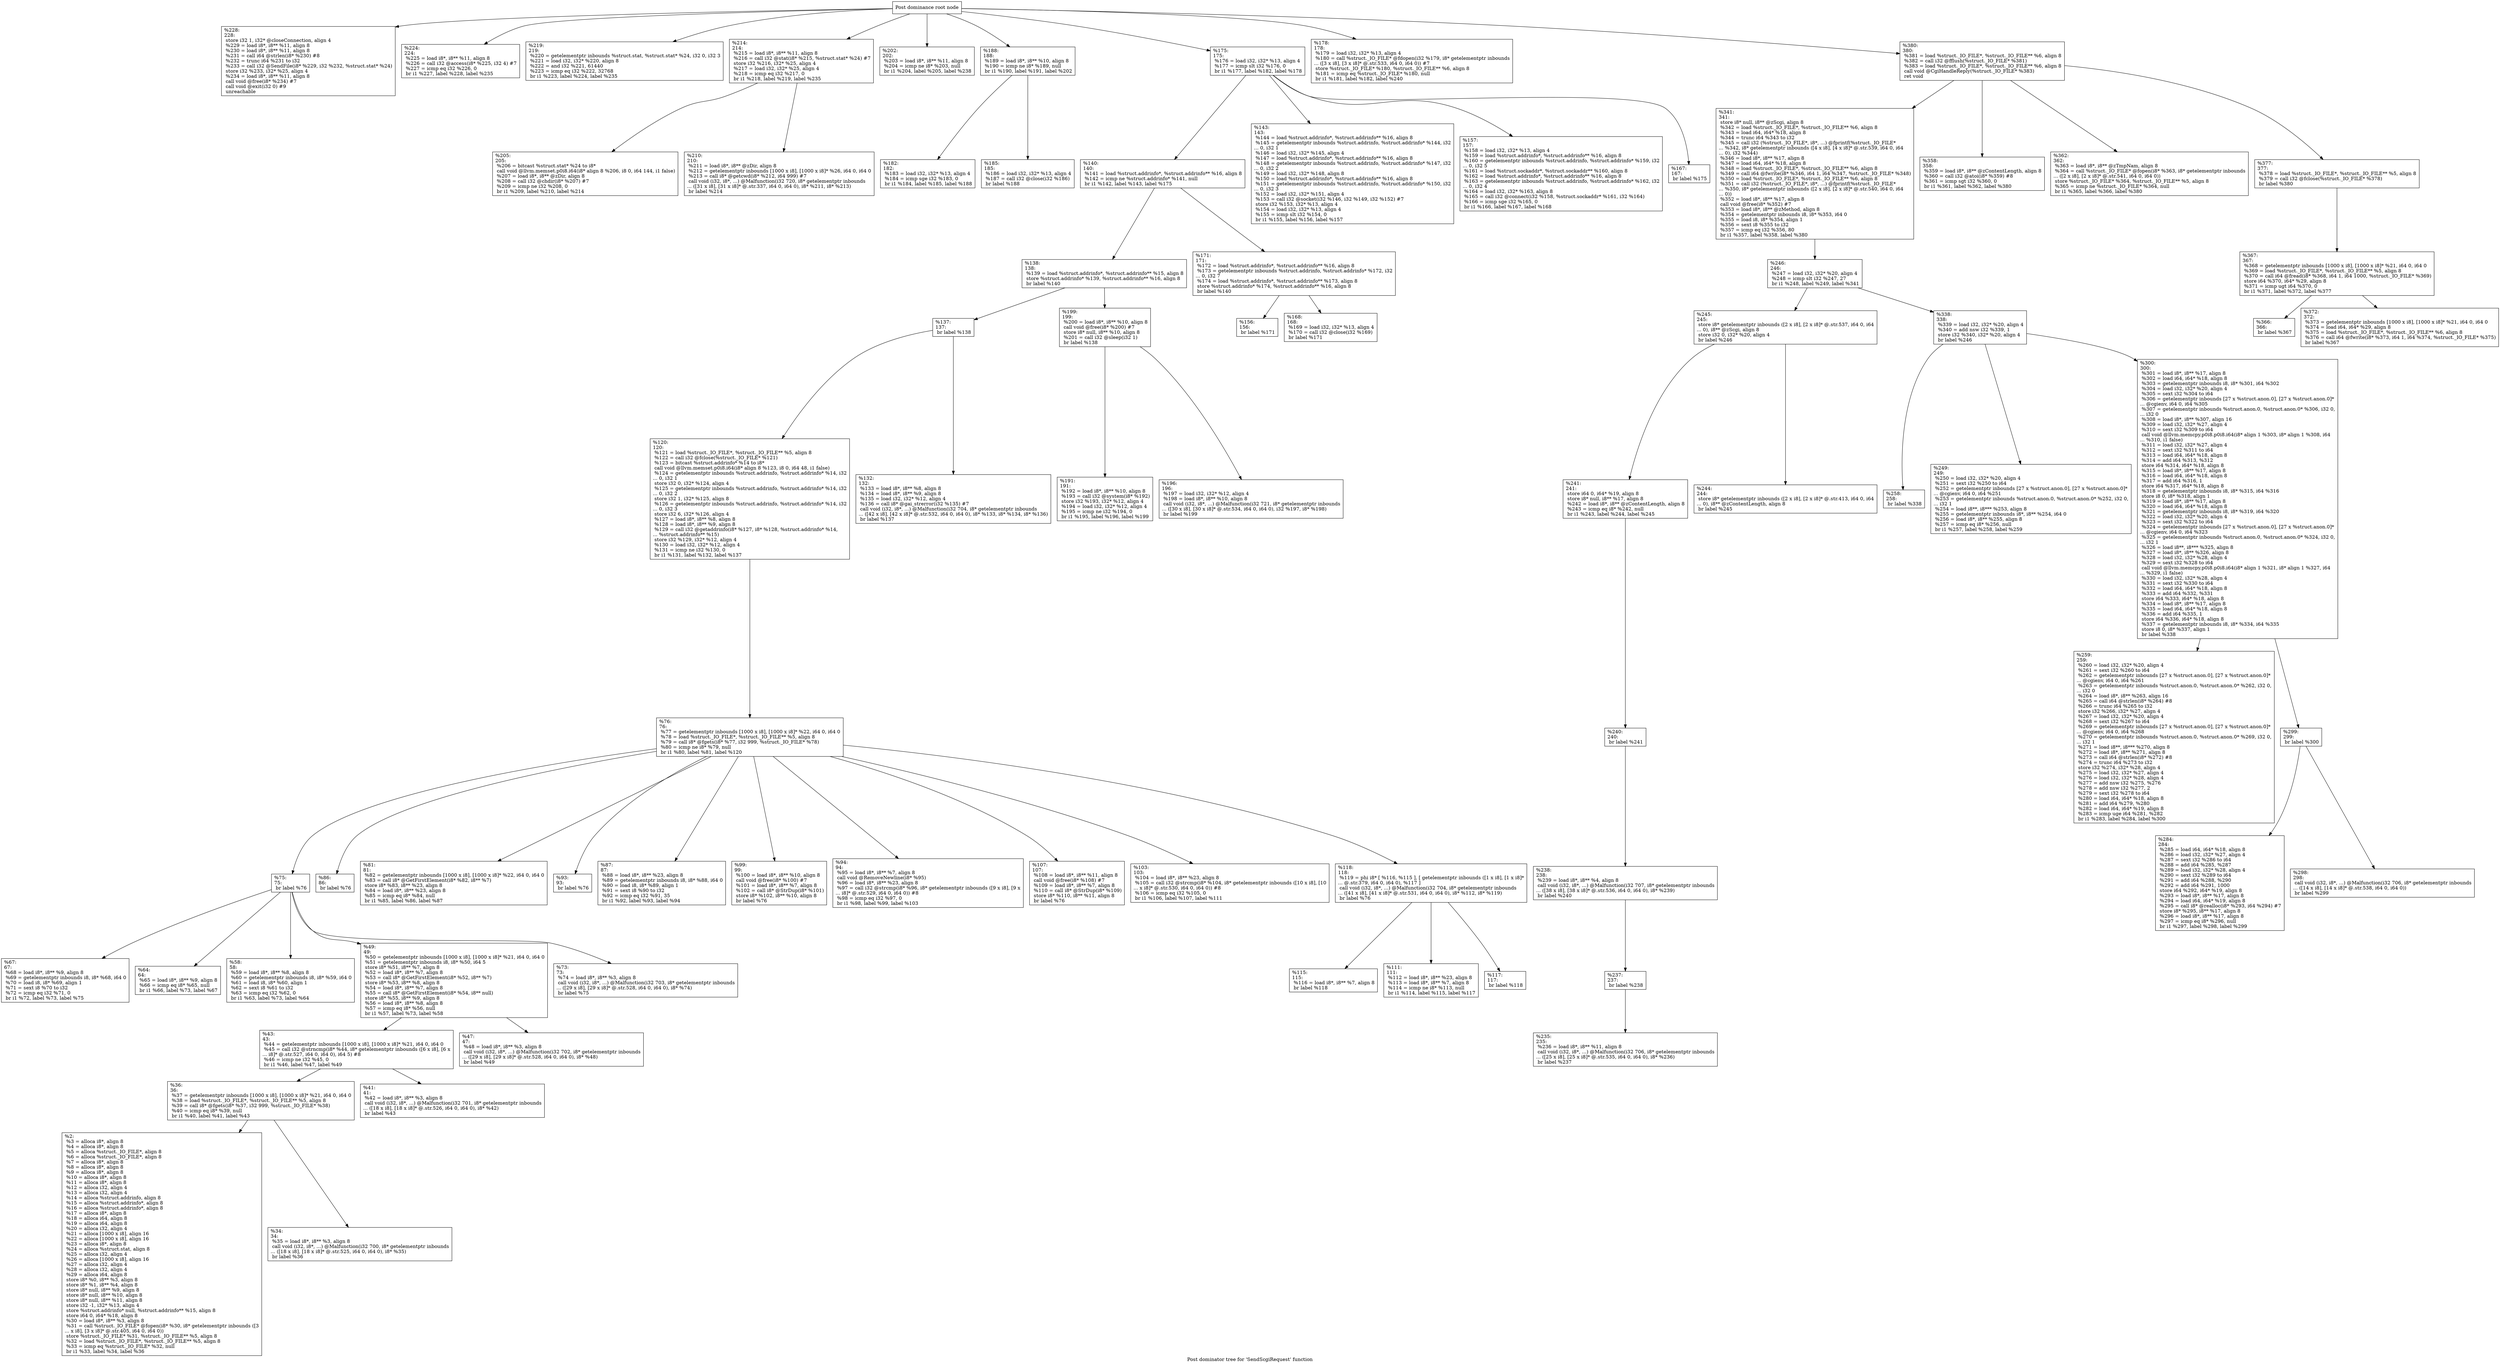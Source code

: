 digraph "Post dominator tree for 'SendScgiRequest' function" {
	label="Post dominator tree for 'SendScgiRequest' function";

	Node0x268bd00 [shape=record,label="{Post dominance root node}"];
	Node0x268bd00 -> Node0x26603c0;
	Node0x268bd00 -> Node0x2641010;
	Node0x268bd00 -> Node0x2659290;
	Node0x268bd00 -> Node0x26559d0;
	Node0x268bd00 -> Node0x269f850;
	Node0x268bd00 -> Node0x2691ae0;
	Node0x268bd00 -> Node0x2666720;
	Node0x268bd00 -> Node0x2646db0;
	Node0x268bd00 -> Node0x266c970;
	Node0x26603c0 [shape=record,label="{%228:\l228:                                              \l  store i32 1, i32* @closeConnection, align 4\l  %229 = load i8*, i8** %11, align 8\l  %230 = load i8*, i8** %11, align 8\l  %231 = call i64 @strlen(i8* %230) #8\l  %232 = trunc i64 %231 to i32\l  %233 = call i32 @SendFile(i8* %229, i32 %232, %struct.stat* %24)\l  store i32 %233, i32* %25, align 4\l  %234 = load i8*, i8** %11, align 8\l  call void @free(i8* %234) #7\l  call void @exit(i32 0) #9\l  unreachable\l}"];
	Node0x2641010 [shape=record,label="{%224:\l224:                                              \l  %225 = load i8*, i8** %11, align 8\l  %226 = call i32 @access(i8* %225, i32 4) #7\l  %227 = icmp eq i32 %226, 0\l  br i1 %227, label %228, label %235\l}"];
	Node0x2659290 [shape=record,label="{%219:\l219:                                              \l  %220 = getelementptr inbounds %struct.stat, %struct.stat* %24, i32 0, i32 3\l  %221 = load i32, i32* %220, align 8\l  %222 = and i32 %221, 61440\l  %223 = icmp eq i32 %222, 32768\l  br i1 %223, label %224, label %235\l}"];
	Node0x26559d0 [shape=record,label="{%214:\l214:                                              \l  %215 = load i8*, i8** %11, align 8\l  %216 = call i32 @stat(i8* %215, %struct.stat* %24) #7\l  store i32 %216, i32* %25, align 4\l  %217 = load i32, i32* %25, align 4\l  %218 = icmp eq i32 %217, 0\l  br i1 %218, label %219, label %235\l}"];
	Node0x26559d0 -> Node0x2685710;
	Node0x26559d0 -> Node0x2652140;
	Node0x2685710 [shape=record,label="{%205:\l205:                                              \l  %206 = bitcast %struct.stat* %24 to i8*\l  call void @llvm.memset.p0i8.i64(i8* align 8 %206, i8 0, i64 144, i1 false)\l  %207 = load i8*, i8** @zDir, align 8\l  %208 = call i32 @chdir(i8* %207) #7\l  %209 = icmp ne i32 %208, 0\l  br i1 %209, label %210, label %214\l}"];
	Node0x2652140 [shape=record,label="{%210:\l210:                                              \l  %211 = load i8*, i8** @zDir, align 8\l  %212 = getelementptr inbounds [1000 x i8], [1000 x i8]* %26, i64 0, i64 0\l  %213 = call i8* @getcwd(i8* %212, i64 999) #7\l  call void (i32, i8*, ...) @Malfunction(i32 720, i8* getelementptr inbounds\l... ([31 x i8], [31 x i8]* @.str.337, i64 0, i64 0), i8* %211, i8* %213)\l  br label %214\l}"];
	Node0x269f850 [shape=record,label="{%202:\l202:                                              \l  %203 = load i8*, i8** %11, align 8\l  %204 = icmp ne i8* %203, null\l  br i1 %204, label %205, label %238\l}"];
	Node0x2691ae0 [shape=record,label="{%188:\l188:                                              \l  %189 = load i8*, i8** %10, align 8\l  %190 = icmp ne i8* %189, null\l  br i1 %190, label %191, label %202\l}"];
	Node0x2691ae0 -> Node0x267fa00;
	Node0x2691ae0 -> Node0x2639340;
	Node0x267fa00 [shape=record,label="{%182:\l182:                                              \l  %183 = load i32, i32* %13, align 4\l  %184 = icmp sge i32 %183, 0\l  br i1 %184, label %185, label %188\l}"];
	Node0x2639340 [shape=record,label="{%185:\l185:                                              \l  %186 = load i32, i32* %13, align 4\l  %187 = call i32 @close(i32 %186)\l  br label %188\l}"];
	Node0x2666720 [shape=record,label="{%175:\l175:                                              \l  %176 = load i32, i32* %13, align 4\l  %177 = icmp slt i32 %176, 0\l  br i1 %177, label %182, label %178\l}"];
	Node0x2666720 -> Node0x266c4d0;
	Node0x2666720 -> Node0x2655740;
	Node0x2666720 -> Node0x2689dc0;
	Node0x2666720 -> Node0x2663260;
	Node0x266c4d0 [shape=record,label="{%140:\l140:                                              \l  %141 = load %struct.addrinfo*, %struct.addrinfo** %16, align 8\l  %142 = icmp ne %struct.addrinfo* %141, null\l  br i1 %142, label %143, label %175\l}"];
	Node0x266c4d0 -> Node0x26af300;
	Node0x266c4d0 -> Node0x268f8d0;
	Node0x26af300 [shape=record,label="{%138:\l138:                                              \l  %139 = load %struct.addrinfo*, %struct.addrinfo** %15, align 8\l  store %struct.addrinfo* %139, %struct.addrinfo** %16, align 8\l  br label %140\l}"];
	Node0x26af300 -> Node0x266cd50;
	Node0x26af300 -> Node0x2692230;
	Node0x266cd50 [shape=record,label="{%137:\l137:                                              \l  br label %138\l}"];
	Node0x266cd50 -> Node0x2698540;
	Node0x266cd50 -> Node0x2682210;
	Node0x2698540 [shape=record,label="{%120:\l120:                                              \l  %121 = load %struct._IO_FILE*, %struct._IO_FILE** %5, align 8\l  %122 = call i32 @fclose(%struct._IO_FILE* %121)\l  %123 = bitcast %struct.addrinfo* %14 to i8*\l  call void @llvm.memset.p0i8.i64(i8* align 8 %123, i8 0, i64 48, i1 false)\l  %124 = getelementptr inbounds %struct.addrinfo, %struct.addrinfo* %14, i32\l... 0, i32 1\l  store i32 0, i32* %124, align 4\l  %125 = getelementptr inbounds %struct.addrinfo, %struct.addrinfo* %14, i32\l... 0, i32 2\l  store i32 1, i32* %125, align 8\l  %126 = getelementptr inbounds %struct.addrinfo, %struct.addrinfo* %14, i32\l... 0, i32 3\l  store i32 6, i32* %126, align 4\l  %127 = load i8*, i8** %8, align 8\l  %128 = load i8*, i8** %9, align 8\l  %129 = call i32 @getaddrinfo(i8* %127, i8* %128, %struct.addrinfo* %14,\l... %struct.addrinfo** %15)\l  store i32 %129, i32* %12, align 4\l  %130 = load i32, i32* %12, align 4\l  %131 = icmp ne i32 %130, 0\l  br i1 %131, label %132, label %137\l}"];
	Node0x2698540 -> Node0x26d9340;
	Node0x26d9340 [shape=record,label="{%76:\l76:                                               \l  %77 = getelementptr inbounds [1000 x i8], [1000 x i8]* %22, i64 0, i64 0\l  %78 = load %struct._IO_FILE*, %struct._IO_FILE** %5, align 8\l  %79 = call i8* @fgets(i8* %77, i32 999, %struct._IO_FILE* %78)\l  %80 = icmp ne i8* %79, null\l  br i1 %80, label %81, label %120\l}"];
	Node0x26d9340 -> Node0x26906c0;
	Node0x26d9340 -> Node0x26db180;
	Node0x26d9340 -> Node0x25fa140;
	Node0x26d9340 -> Node0x2684d50;
	Node0x26d9340 -> Node0x2668310;
	Node0x26d9340 -> Node0x26a1e90;
	Node0x26d9340 -> Node0x26deb40;
	Node0x26d9340 -> Node0x26cd850;
	Node0x26d9340 -> Node0x26629a0;
	Node0x26d9340 -> Node0x265fb50;
	Node0x26906c0 [shape=record,label="{%75:\l75:                                               \l  br label %76\l}"];
	Node0x26906c0 -> Node0x26e3530;
	Node0x26906c0 -> Node0x2648070;
	Node0x26906c0 -> Node0x26a01f0;
	Node0x26906c0 -> Node0x264f130;
	Node0x26906c0 -> Node0x269e9c0;
	Node0x26e3530 [shape=record,label="{%67:\l67:                                               \l  %68 = load i8*, i8** %9, align 8\l  %69 = getelementptr inbounds i8, i8* %68, i64 0\l  %70 = load i8, i8* %69, align 1\l  %71 = sext i8 %70 to i32\l  %72 = icmp eq i32 %71, 0\l  br i1 %72, label %73, label %75\l}"];
	Node0x2648070 [shape=record,label="{%64:\l64:                                               \l  %65 = load i8*, i8** %9, align 8\l  %66 = icmp eq i8* %65, null\l  br i1 %66, label %73, label %67\l}"];
	Node0x26a01f0 [shape=record,label="{%58:\l58:                                               \l  %59 = load i8*, i8** %8, align 8\l  %60 = getelementptr inbounds i8, i8* %59, i64 0\l  %61 = load i8, i8* %60, align 1\l  %62 = sext i8 %61 to i32\l  %63 = icmp eq i32 %62, 0\l  br i1 %63, label %73, label %64\l}"];
	Node0x264f130 [shape=record,label="{%49:\l49:                                               \l  %50 = getelementptr inbounds [1000 x i8], [1000 x i8]* %21, i64 0, i64 0\l  %51 = getelementptr inbounds i8, i8* %50, i64 5\l  store i8* %51, i8** %7, align 8\l  %52 = load i8*, i8** %7, align 8\l  %53 = call i8* @GetFirstElement(i8* %52, i8** %7)\l  store i8* %53, i8** %8, align 8\l  %54 = load i8*, i8** %7, align 8\l  %55 = call i8* @GetFirstElement(i8* %54, i8** null)\l  store i8* %55, i8** %9, align 8\l  %56 = load i8*, i8** %8, align 8\l  %57 = icmp eq i8* %56, null\l  br i1 %57, label %73, label %58\l}"];
	Node0x264f130 -> Node0x2683200;
	Node0x264f130 -> Node0x26ad6e0;
	Node0x2683200 [shape=record,label="{%43:\l43:                                               \l  %44 = getelementptr inbounds [1000 x i8], [1000 x i8]* %21, i64 0, i64 0\l  %45 = call i32 @strncmp(i8* %44, i8* getelementptr inbounds ([6 x i8], [6 x\l... i8]* @.str.527, i64 0, i64 0), i64 5) #8\l  %46 = icmp ne i32 %45, 0\l  br i1 %46, label %47, label %49\l}"];
	Node0x2683200 -> Node0x264eb00;
	Node0x2683200 -> Node0x2684f30;
	Node0x264eb00 [shape=record,label="{%36:\l36:                                               \l  %37 = getelementptr inbounds [1000 x i8], [1000 x i8]* %21, i64 0, i64 0\l  %38 = load %struct._IO_FILE*, %struct._IO_FILE** %5, align 8\l  %39 = call i8* @fgets(i8* %37, i32 999, %struct._IO_FILE* %38)\l  %40 = icmp eq i8* %39, null\l  br i1 %40, label %41, label %43\l}"];
	Node0x264eb00 -> Node0x26c9e00;
	Node0x264eb00 -> Node0x266f570;
	Node0x26c9e00 [shape=record,label="{%2:\l  %3 = alloca i8*, align 8\l  %4 = alloca i8*, align 8\l  %5 = alloca %struct._IO_FILE*, align 8\l  %6 = alloca %struct._IO_FILE*, align 8\l  %7 = alloca i8*, align 8\l  %8 = alloca i8*, align 8\l  %9 = alloca i8*, align 8\l  %10 = alloca i8*, align 8\l  %11 = alloca i8*, align 8\l  %12 = alloca i32, align 4\l  %13 = alloca i32, align 4\l  %14 = alloca %struct.addrinfo, align 8\l  %15 = alloca %struct.addrinfo*, align 8\l  %16 = alloca %struct.addrinfo*, align 8\l  %17 = alloca i8*, align 8\l  %18 = alloca i64, align 8\l  %19 = alloca i64, align 8\l  %20 = alloca i32, align 4\l  %21 = alloca [1000 x i8], align 16\l  %22 = alloca [1000 x i8], align 16\l  %23 = alloca i8*, align 8\l  %24 = alloca %struct.stat, align 8\l  %25 = alloca i32, align 4\l  %26 = alloca [1000 x i8], align 16\l  %27 = alloca i32, align 4\l  %28 = alloca i32, align 4\l  %29 = alloca i64, align 8\l  store i8* %0, i8** %3, align 8\l  store i8* %1, i8** %4, align 8\l  store i8* null, i8** %9, align 8\l  store i8* null, i8** %10, align 8\l  store i8* null, i8** %11, align 8\l  store i32 -1, i32* %13, align 4\l  store %struct.addrinfo* null, %struct.addrinfo** %15, align 8\l  store i64 0, i64* %18, align 8\l  %30 = load i8*, i8** %3, align 8\l  %31 = call %struct._IO_FILE* @fopen(i8* %30, i8* getelementptr inbounds ([3\l... x i8], [3 x i8]* @.str.405, i64 0, i64 0))\l  store %struct._IO_FILE* %31, %struct._IO_FILE** %5, align 8\l  %32 = load %struct._IO_FILE*, %struct._IO_FILE** %5, align 8\l  %33 = icmp eq %struct._IO_FILE* %32, null\l  br i1 %33, label %34, label %36\l}"];
	Node0x266f570 [shape=record,label="{%34:\l34:                                               \l  %35 = load i8*, i8** %3, align 8\l  call void (i32, i8*, ...) @Malfunction(i32 700, i8* getelementptr inbounds\l... ([18 x i8], [18 x i8]* @.str.525, i64 0, i64 0), i8* %35)\l  br label %36\l}"];
	Node0x2684f30 [shape=record,label="{%41:\l41:                                               \l  %42 = load i8*, i8** %3, align 8\l  call void (i32, i8*, ...) @Malfunction(i32 701, i8* getelementptr inbounds\l... ([18 x i8], [18 x i8]* @.str.526, i64 0, i64 0), i8* %42)\l  br label %43\l}"];
	Node0x26ad6e0 [shape=record,label="{%47:\l47:                                               \l  %48 = load i8*, i8** %3, align 8\l  call void (i32, i8*, ...) @Malfunction(i32 702, i8* getelementptr inbounds\l... ([29 x i8], [29 x i8]* @.str.528, i64 0, i64 0), i8* %48)\l  br label %49\l}"];
	Node0x269e9c0 [shape=record,label="{%73:\l73:                                               \l  %74 = load i8*, i8** %3, align 8\l  call void (i32, i8*, ...) @Malfunction(i32 703, i8* getelementptr inbounds\l... ([29 x i8], [29 x i8]* @.str.528, i64 0, i64 0), i8* %74)\l  br label %75\l}"];
	Node0x26db180 [shape=record,label="{%86:\l86:                                               \l  br label %76\l}"];
	Node0x25fa140 [shape=record,label="{%81:\l81:                                               \l  %82 = getelementptr inbounds [1000 x i8], [1000 x i8]* %22, i64 0, i64 0\l  %83 = call i8* @GetFirstElement(i8* %82, i8** %7)\l  store i8* %83, i8** %23, align 8\l  %84 = load i8*, i8** %23, align 8\l  %85 = icmp eq i8* %84, null\l  br i1 %85, label %86, label %87\l}"];
	Node0x2684d50 [shape=record,label="{%93:\l93:                                               \l  br label %76\l}"];
	Node0x2668310 [shape=record,label="{%87:\l87:                                               \l  %88 = load i8*, i8** %23, align 8\l  %89 = getelementptr inbounds i8, i8* %88, i64 0\l  %90 = load i8, i8* %89, align 1\l  %91 = sext i8 %90 to i32\l  %92 = icmp eq i32 %91, 35\l  br i1 %92, label %93, label %94\l}"];
	Node0x26a1e90 [shape=record,label="{%99:\l99:                                               \l  %100 = load i8*, i8** %10, align 8\l  call void @free(i8* %100) #7\l  %101 = load i8*, i8** %7, align 8\l  %102 = call i8* @StrDup(i8* %101)\l  store i8* %102, i8** %10, align 8\l  br label %76\l}"];
	Node0x26deb40 [shape=record,label="{%94:\l94:                                               \l  %95 = load i8*, i8** %7, align 8\l  call void @RemoveNewline(i8* %95)\l  %96 = load i8*, i8** %23, align 8\l  %97 = call i32 @strcmp(i8* %96, i8* getelementptr inbounds ([9 x i8], [9 x\l... i8]* @.str.529, i64 0, i64 0)) #8\l  %98 = icmp eq i32 %97, 0\l  br i1 %98, label %99, label %103\l}"];
	Node0x26cd850 [shape=record,label="{%107:\l107:                                              \l  %108 = load i8*, i8** %11, align 8\l  call void @free(i8* %108) #7\l  %109 = load i8*, i8** %7, align 8\l  %110 = call i8* @StrDup(i8* %109)\l  store i8* %110, i8** %11, align 8\l  br label %76\l}"];
	Node0x26629a0 [shape=record,label="{%103:\l103:                                              \l  %104 = load i8*, i8** %23, align 8\l  %105 = call i32 @strcmp(i8* %104, i8* getelementptr inbounds ([10 x i8], [10\l... x i8]* @.str.530, i64 0, i64 0)) #8\l  %106 = icmp eq i32 %105, 0\l  br i1 %106, label %107, label %111\l}"];
	Node0x265fb50 [shape=record,label="{%118:\l118:                                              \l  %119 = phi i8* [ %116, %115 ], [ getelementptr inbounds ([1 x i8], [1 x i8]*\l... @.str.379, i64 0, i64 0), %117 ]\l  call void (i32, i8*, ...) @Malfunction(i32 704, i8* getelementptr inbounds\l... ([41 x i8], [41 x i8]* @.str.531, i64 0, i64 0), i8* %112, i8* %119)\l  br label %76\l}"];
	Node0x265fb50 -> Node0x2644760;
	Node0x265fb50 -> Node0x2684a20;
	Node0x265fb50 -> Node0x2648390;
	Node0x2644760 [shape=record,label="{%115:\l115:                                              \l  %116 = load i8*, i8** %7, align 8\l  br label %118\l}"];
	Node0x2684a20 [shape=record,label="{%111:\l111:                                              \l  %112 = load i8*, i8** %23, align 8\l  %113 = load i8*, i8** %7, align 8\l  %114 = icmp ne i8* %113, null\l  br i1 %114, label %115, label %117\l}"];
	Node0x2648390 [shape=record,label="{%117:\l117:                                              \l  br label %118\l}"];
	Node0x2682210 [shape=record,label="{%132:\l132:                                              \l  %133 = load i8*, i8** %8, align 8\l  %134 = load i8*, i8** %9, align 8\l  %135 = load i32, i32* %12, align 4\l  %136 = call i8* @gai_strerror(i32 %135) #7\l  call void (i32, i8*, ...) @Malfunction(i32 704, i8* getelementptr inbounds\l... ([42 x i8], [42 x i8]* @.str.532, i64 0, i64 0), i8* %133, i8* %134, i8* %136)\l  br label %137\l}"];
	Node0x2692230 [shape=record,label="{%199:\l199:                                              \l  %200 = load i8*, i8** %10, align 8\l  call void @free(i8* %200) #7\l  store i8* null, i8** %10, align 8\l  %201 = call i32 @sleep(i32 1)\l  br label %138\l}"];
	Node0x2692230 -> Node0x26a7b00;
	Node0x2692230 -> Node0x26903d0;
	Node0x26a7b00 [shape=record,label="{%191:\l191:                                              \l  %192 = load i8*, i8** %10, align 8\l  %193 = call i32 @system(i8* %192)\l  store i32 %193, i32* %12, align 4\l  %194 = load i32, i32* %12, align 4\l  %195 = icmp ne i32 %194, 0\l  br i1 %195, label %196, label %199\l}"];
	Node0x26903d0 [shape=record,label="{%196:\l196:                                              \l  %197 = load i32, i32* %12, align 4\l  %198 = load i8*, i8** %10, align 8\l  call void (i32, i8*, ...) @Malfunction(i32 721, i8* getelementptr inbounds\l... ([30 x i8], [30 x i8]* @.str.534, i64 0, i64 0), i32 %197, i8* %198)\l  br label %199\l}"];
	Node0x268f8d0 [shape=record,label="{%171:\l171:                                              \l  %172 = load %struct.addrinfo*, %struct.addrinfo** %16, align 8\l  %173 = getelementptr inbounds %struct.addrinfo, %struct.addrinfo* %172, i32\l... 0, i32 7\l  %174 = load %struct.addrinfo*, %struct.addrinfo** %173, align 8\l  store %struct.addrinfo* %174, %struct.addrinfo** %16, align 8\l  br label %140\l}"];
	Node0x268f8d0 -> Node0x2675d40;
	Node0x268f8d0 -> Node0x2684580;
	Node0x2675d40 [shape=record,label="{%156:\l156:                                              \l  br label %171\l}"];
	Node0x2684580 [shape=record,label="{%168:\l168:                                              \l  %169 = load i32, i32* %13, align 4\l  %170 = call i32 @close(i32 %169)\l  br label %171\l}"];
	Node0x2655740 [shape=record,label="{%143:\l143:                                              \l  %144 = load %struct.addrinfo*, %struct.addrinfo** %16, align 8\l  %145 = getelementptr inbounds %struct.addrinfo, %struct.addrinfo* %144, i32\l... 0, i32 1\l  %146 = load i32, i32* %145, align 4\l  %147 = load %struct.addrinfo*, %struct.addrinfo** %16, align 8\l  %148 = getelementptr inbounds %struct.addrinfo, %struct.addrinfo* %147, i32\l... 0, i32 2\l  %149 = load i32, i32* %148, align 8\l  %150 = load %struct.addrinfo*, %struct.addrinfo** %16, align 8\l  %151 = getelementptr inbounds %struct.addrinfo, %struct.addrinfo* %150, i32\l... 0, i32 3\l  %152 = load i32, i32* %151, align 4\l  %153 = call i32 @socket(i32 %146, i32 %149, i32 %152) #7\l  store i32 %153, i32* %13, align 4\l  %154 = load i32, i32* %13, align 4\l  %155 = icmp slt i32 %154, 0\l  br i1 %155, label %156, label %157\l}"];
	Node0x2689dc0 [shape=record,label="{%157:\l157:                                              \l  %158 = load i32, i32* %13, align 4\l  %159 = load %struct.addrinfo*, %struct.addrinfo** %16, align 8\l  %160 = getelementptr inbounds %struct.addrinfo, %struct.addrinfo* %159, i32\l... 0, i32 5\l  %161 = load %struct.sockaddr*, %struct.sockaddr** %160, align 8\l  %162 = load %struct.addrinfo*, %struct.addrinfo** %16, align 8\l  %163 = getelementptr inbounds %struct.addrinfo, %struct.addrinfo* %162, i32\l... 0, i32 4\l  %164 = load i32, i32* %163, align 8\l  %165 = call i32 @connect(i32 %158, %struct.sockaddr* %161, i32 %164)\l  %166 = icmp sge i32 %165, 0\l  br i1 %166, label %167, label %168\l}"];
	Node0x2663260 [shape=record,label="{%167:\l167:                                              \l  br label %175\l}"];
	Node0x2646db0 [shape=record,label="{%178:\l178:                                              \l  %179 = load i32, i32* %13, align 4\l  %180 = call %struct._IO_FILE* @fdopen(i32 %179, i8* getelementptr inbounds\l... ([3 x i8], [3 x i8]* @.str.533, i64 0, i64 0)) #7\l  store %struct._IO_FILE* %180, %struct._IO_FILE** %6, align 8\l  %181 = icmp eq %struct._IO_FILE* %180, null\l  br i1 %181, label %182, label %240\l}"];
	Node0x266c970 [shape=record,label="{%380:\l380:                                              \l  %381 = load %struct._IO_FILE*, %struct._IO_FILE** %6, align 8\l  %382 = call i32 @fflush(%struct._IO_FILE* %381)\l  %383 = load %struct._IO_FILE*, %struct._IO_FILE** %6, align 8\l  call void @CgiHandleReply(%struct._IO_FILE* %383)\l  ret void\l}"];
	Node0x266c970 -> Node0x26744d0;
	Node0x266c970 -> Node0x2685080;
	Node0x266c970 -> Node0x2647730;
	Node0x266c970 -> Node0x26a1450;
	Node0x26744d0 [shape=record,label="{%341:\l341:                                              \l  store i8* null, i8** @zScgi, align 8\l  %342 = load %struct._IO_FILE*, %struct._IO_FILE** %6, align 8\l  %343 = load i64, i64* %18, align 8\l  %344 = trunc i64 %343 to i32\l  %345 = call i32 (%struct._IO_FILE*, i8*, ...) @fprintf(%struct._IO_FILE*\l... %342, i8* getelementptr inbounds ([4 x i8], [4 x i8]* @.str.539, i64 0, i64\l... 0), i32 %344)\l  %346 = load i8*, i8** %17, align 8\l  %347 = load i64, i64* %18, align 8\l  %348 = load %struct._IO_FILE*, %struct._IO_FILE** %6, align 8\l  %349 = call i64 @fwrite(i8* %346, i64 1, i64 %347, %struct._IO_FILE* %348)\l  %350 = load %struct._IO_FILE*, %struct._IO_FILE** %6, align 8\l  %351 = call i32 (%struct._IO_FILE*, i8*, ...) @fprintf(%struct._IO_FILE*\l... %350, i8* getelementptr inbounds ([2 x i8], [2 x i8]* @.str.540, i64 0, i64\l... 0))\l  %352 = load i8*, i8** %17, align 8\l  call void @free(i8* %352) #7\l  %353 = load i8*, i8** @zMethod, align 8\l  %354 = getelementptr inbounds i8, i8* %353, i64 0\l  %355 = load i8, i8* %354, align 1\l  %356 = sext i8 %355 to i32\l  %357 = icmp eq i32 %356, 80\l  br i1 %357, label %358, label %380\l}"];
	Node0x26744d0 -> Node0x266cb80;
	Node0x266cb80 [shape=record,label="{%246:\l246:                                              \l  %247 = load i32, i32* %20, align 4\l  %248 = icmp slt i32 %247, 27\l  br i1 %248, label %249, label %341\l}"];
	Node0x266cb80 -> Node0x26c4410;
	Node0x266cb80 -> Node0x2676a10;
	Node0x26c4410 [shape=record,label="{%245:\l245:                                              \l  store i8* getelementptr inbounds ([2 x i8], [2 x i8]* @.str.537, i64 0, i64\l... 0), i8** @zScgi, align 8\l  store i32 0, i32* %20, align 4\l  br label %246\l}"];
	Node0x26c4410 -> Node0x2641400;
	Node0x26c4410 -> Node0x266f2d0;
	Node0x2641400 [shape=record,label="{%241:\l241:                                              \l  store i64 0, i64* %19, align 8\l  store i8* null, i8** %17, align 8\l  %242 = load i8*, i8** @zContentLength, align 8\l  %243 = icmp eq i8* %242, null\l  br i1 %243, label %244, label %245\l}"];
	Node0x2641400 -> Node0x26c6410;
	Node0x26c6410 [shape=record,label="{%240:\l240:                                              \l  br label %241\l}"];
	Node0x26c6410 -> Node0x262a9f0;
	Node0x262a9f0 [shape=record,label="{%238:\l238:                                              \l  %239 = load i8*, i8** %4, align 8\l  call void (i32, i8*, ...) @Malfunction(i32 707, i8* getelementptr inbounds\l... ([38 x i8], [38 x i8]* @.str.536, i64 0, i64 0), i8* %239)\l  br label %240\l}"];
	Node0x262a9f0 -> Node0x2667d90;
	Node0x2667d90 [shape=record,label="{%237:\l237:                                              \l  br label %238\l}"];
	Node0x2667d90 -> Node0x26e75a0;
	Node0x26e75a0 [shape=record,label="{%235:\l235:                                              \l  %236 = load i8*, i8** %11, align 8\l  call void (i32, i8*, ...) @Malfunction(i32 706, i8* getelementptr inbounds\l... ([25 x i8], [25 x i8]* @.str.535, i64 0, i64 0), i8* %236)\l  br label %237\l}"];
	Node0x266f2d0 [shape=record,label="{%244:\l244:                                              \l  store i8* getelementptr inbounds ([2 x i8], [2 x i8]* @.str.413, i64 0, i64\l... 0), i8** @zContentLength, align 8\l  br label %245\l}"];
	Node0x2676a10 [shape=record,label="{%338:\l338:                                              \l  %339 = load i32, i32* %20, align 4\l  %340 = add nsw i32 %339, 1\l  store i32 %340, i32* %20, align 4\l  br label %246\l}"];
	Node0x2676a10 -> Node0x26459c0;
	Node0x2676a10 -> Node0x2647a40;
	Node0x2676a10 -> Node0x26aa350;
	Node0x26459c0 [shape=record,label="{%258:\l258:                                              \l  br label %338\l}"];
	Node0x2647a40 [shape=record,label="{%249:\l249:                                              \l  %250 = load i32, i32* %20, align 4\l  %251 = sext i32 %250 to i64\l  %252 = getelementptr inbounds [27 x %struct.anon.0], [27 x %struct.anon.0]*\l... @cgienv, i64 0, i64 %251\l  %253 = getelementptr inbounds %struct.anon.0, %struct.anon.0* %252, i32 0,\l... i32 1\l  %254 = load i8**, i8*** %253, align 8\l  %255 = getelementptr inbounds i8*, i8** %254, i64 0\l  %256 = load i8*, i8** %255, align 8\l  %257 = icmp eq i8* %256, null\l  br i1 %257, label %258, label %259\l}"];
	Node0x26aa350 [shape=record,label="{%300:\l300:                                              \l  %301 = load i8*, i8** %17, align 8\l  %302 = load i64, i64* %18, align 8\l  %303 = getelementptr inbounds i8, i8* %301, i64 %302\l  %304 = load i32, i32* %20, align 4\l  %305 = sext i32 %304 to i64\l  %306 = getelementptr inbounds [27 x %struct.anon.0], [27 x %struct.anon.0]*\l... @cgienv, i64 0, i64 %305\l  %307 = getelementptr inbounds %struct.anon.0, %struct.anon.0* %306, i32 0,\l... i32 0\l  %308 = load i8*, i8** %307, align 16\l  %309 = load i32, i32* %27, align 4\l  %310 = sext i32 %309 to i64\l  call void @llvm.memcpy.p0i8.p0i8.i64(i8* align 1 %303, i8* align 1 %308, i64\l... %310, i1 false)\l  %311 = load i32, i32* %27, align 4\l  %312 = sext i32 %311 to i64\l  %313 = load i64, i64* %18, align 8\l  %314 = add i64 %313, %312\l  store i64 %314, i64* %18, align 8\l  %315 = load i8*, i8** %17, align 8\l  %316 = load i64, i64* %18, align 8\l  %317 = add i64 %316, 1\l  store i64 %317, i64* %18, align 8\l  %318 = getelementptr inbounds i8, i8* %315, i64 %316\l  store i8 0, i8* %318, align 1\l  %319 = load i8*, i8** %17, align 8\l  %320 = load i64, i64* %18, align 8\l  %321 = getelementptr inbounds i8, i8* %319, i64 %320\l  %322 = load i32, i32* %20, align 4\l  %323 = sext i32 %322 to i64\l  %324 = getelementptr inbounds [27 x %struct.anon.0], [27 x %struct.anon.0]*\l... @cgienv, i64 0, i64 %323\l  %325 = getelementptr inbounds %struct.anon.0, %struct.anon.0* %324, i32 0,\l... i32 1\l  %326 = load i8**, i8*** %325, align 8\l  %327 = load i8*, i8** %326, align 8\l  %328 = load i32, i32* %28, align 4\l  %329 = sext i32 %328 to i64\l  call void @llvm.memcpy.p0i8.p0i8.i64(i8* align 1 %321, i8* align 1 %327, i64\l... %329, i1 false)\l  %330 = load i32, i32* %28, align 4\l  %331 = sext i32 %330 to i64\l  %332 = load i64, i64* %18, align 8\l  %333 = add i64 %332, %331\l  store i64 %333, i64* %18, align 8\l  %334 = load i8*, i8** %17, align 8\l  %335 = load i64, i64* %18, align 8\l  %336 = add i64 %335, 1\l  store i64 %336, i64* %18, align 8\l  %337 = getelementptr inbounds i8, i8* %334, i64 %335\l  store i8 0, i8* %337, align 1\l  br label %338\l}"];
	Node0x26aa350 -> Node0x2689bc0;
	Node0x26aa350 -> Node0x26af9c0;
	Node0x2689bc0 [shape=record,label="{%259:\l259:                                              \l  %260 = load i32, i32* %20, align 4\l  %261 = sext i32 %260 to i64\l  %262 = getelementptr inbounds [27 x %struct.anon.0], [27 x %struct.anon.0]*\l... @cgienv, i64 0, i64 %261\l  %263 = getelementptr inbounds %struct.anon.0, %struct.anon.0* %262, i32 0,\l... i32 0\l  %264 = load i8*, i8** %263, align 16\l  %265 = call i64 @strlen(i8* %264) #8\l  %266 = trunc i64 %265 to i32\l  store i32 %266, i32* %27, align 4\l  %267 = load i32, i32* %20, align 4\l  %268 = sext i32 %267 to i64\l  %269 = getelementptr inbounds [27 x %struct.anon.0], [27 x %struct.anon.0]*\l... @cgienv, i64 0, i64 %268\l  %270 = getelementptr inbounds %struct.anon.0, %struct.anon.0* %269, i32 0,\l... i32 1\l  %271 = load i8**, i8*** %270, align 8\l  %272 = load i8*, i8** %271, align 8\l  %273 = call i64 @strlen(i8* %272) #8\l  %274 = trunc i64 %273 to i32\l  store i32 %274, i32* %28, align 4\l  %275 = load i32, i32* %27, align 4\l  %276 = load i32, i32* %28, align 4\l  %277 = add nsw i32 %275, %276\l  %278 = add nsw i32 %277, 2\l  %279 = sext i32 %278 to i64\l  %280 = load i64, i64* %18, align 8\l  %281 = add i64 %279, %280\l  %282 = load i64, i64* %19, align 8\l  %283 = icmp uge i64 %281, %282\l  br i1 %283, label %284, label %300\l}"];
	Node0x26af9c0 [shape=record,label="{%299:\l299:                                              \l  br label %300\l}"];
	Node0x26af9c0 -> Node0x2694360;
	Node0x26af9c0 -> Node0x26a6030;
	Node0x2694360 [shape=record,label="{%284:\l284:                                              \l  %285 = load i64, i64* %18, align 8\l  %286 = load i32, i32* %27, align 4\l  %287 = sext i32 %286 to i64\l  %288 = add i64 %285, %287\l  %289 = load i32, i32* %28, align 4\l  %290 = sext i32 %289 to i64\l  %291 = add i64 %288, %290\l  %292 = add i64 %291, 1000\l  store i64 %292, i64* %19, align 8\l  %293 = load i8*, i8** %17, align 8\l  %294 = load i64, i64* %19, align 8\l  %295 = call i8* @realloc(i8* %293, i64 %294) #7\l  store i8* %295, i8** %17, align 8\l  %296 = load i8*, i8** %17, align 8\l  %297 = icmp eq i8* %296, null\l  br i1 %297, label %298, label %299\l}"];
	Node0x26a6030 [shape=record,label="{%298:\l298:                                              \l  call void (i32, i8*, ...) @Malfunction(i32 706, i8* getelementptr inbounds\l... ([14 x i8], [14 x i8]* @.str.538, i64 0, i64 0))\l  br label %299\l}"];
	Node0x2685080 [shape=record,label="{%358:\l358:                                              \l  %359 = load i8*, i8** @zContentLength, align 8\l  %360 = call i32 @atoi(i8* %359) #8\l  %361 = icmp sgt i32 %360, 0\l  br i1 %361, label %362, label %380\l}"];
	Node0x2647730 [shape=record,label="{%362:\l362:                                              \l  %363 = load i8*, i8** @zTmpNam, align 8\l  %364 = call %struct._IO_FILE* @fopen(i8* %363, i8* getelementptr inbounds\l... ([2 x i8], [2 x i8]* @.str.541, i64 0, i64 0))\l  store %struct._IO_FILE* %364, %struct._IO_FILE** %5, align 8\l  %365 = icmp ne %struct._IO_FILE* %364, null\l  br i1 %365, label %366, label %380\l}"];
	Node0x26a1450 [shape=record,label="{%377:\l377:                                              \l  %378 = load %struct._IO_FILE*, %struct._IO_FILE** %5, align 8\l  %379 = call i32 @fclose(%struct._IO_FILE* %378)\l  br label %380\l}"];
	Node0x26a1450 -> Node0x268c4a0;
	Node0x268c4a0 [shape=record,label="{%367:\l367:                                              \l  %368 = getelementptr inbounds [1000 x i8], [1000 x i8]* %21, i64 0, i64 0\l  %369 = load %struct._IO_FILE*, %struct._IO_FILE** %5, align 8\l  %370 = call i64 @fread(i8* %368, i64 1, i64 1000, %struct._IO_FILE* %369)\l  store i64 %370, i64* %29, align 8\l  %371 = icmp ugt i64 %370, 0\l  br i1 %371, label %372, label %377\l}"];
	Node0x268c4a0 -> Node0x2684230;
	Node0x268c4a0 -> Node0x26d88a0;
	Node0x2684230 [shape=record,label="{%366:\l366:                                              \l  br label %367\l}"];
	Node0x26d88a0 [shape=record,label="{%372:\l372:                                              \l  %373 = getelementptr inbounds [1000 x i8], [1000 x i8]* %21, i64 0, i64 0\l  %374 = load i64, i64* %29, align 8\l  %375 = load %struct._IO_FILE*, %struct._IO_FILE** %6, align 8\l  %376 = call i64 @fwrite(i8* %373, i64 1, i64 %374, %struct._IO_FILE* %375)\l  br label %367\l}"];
}
